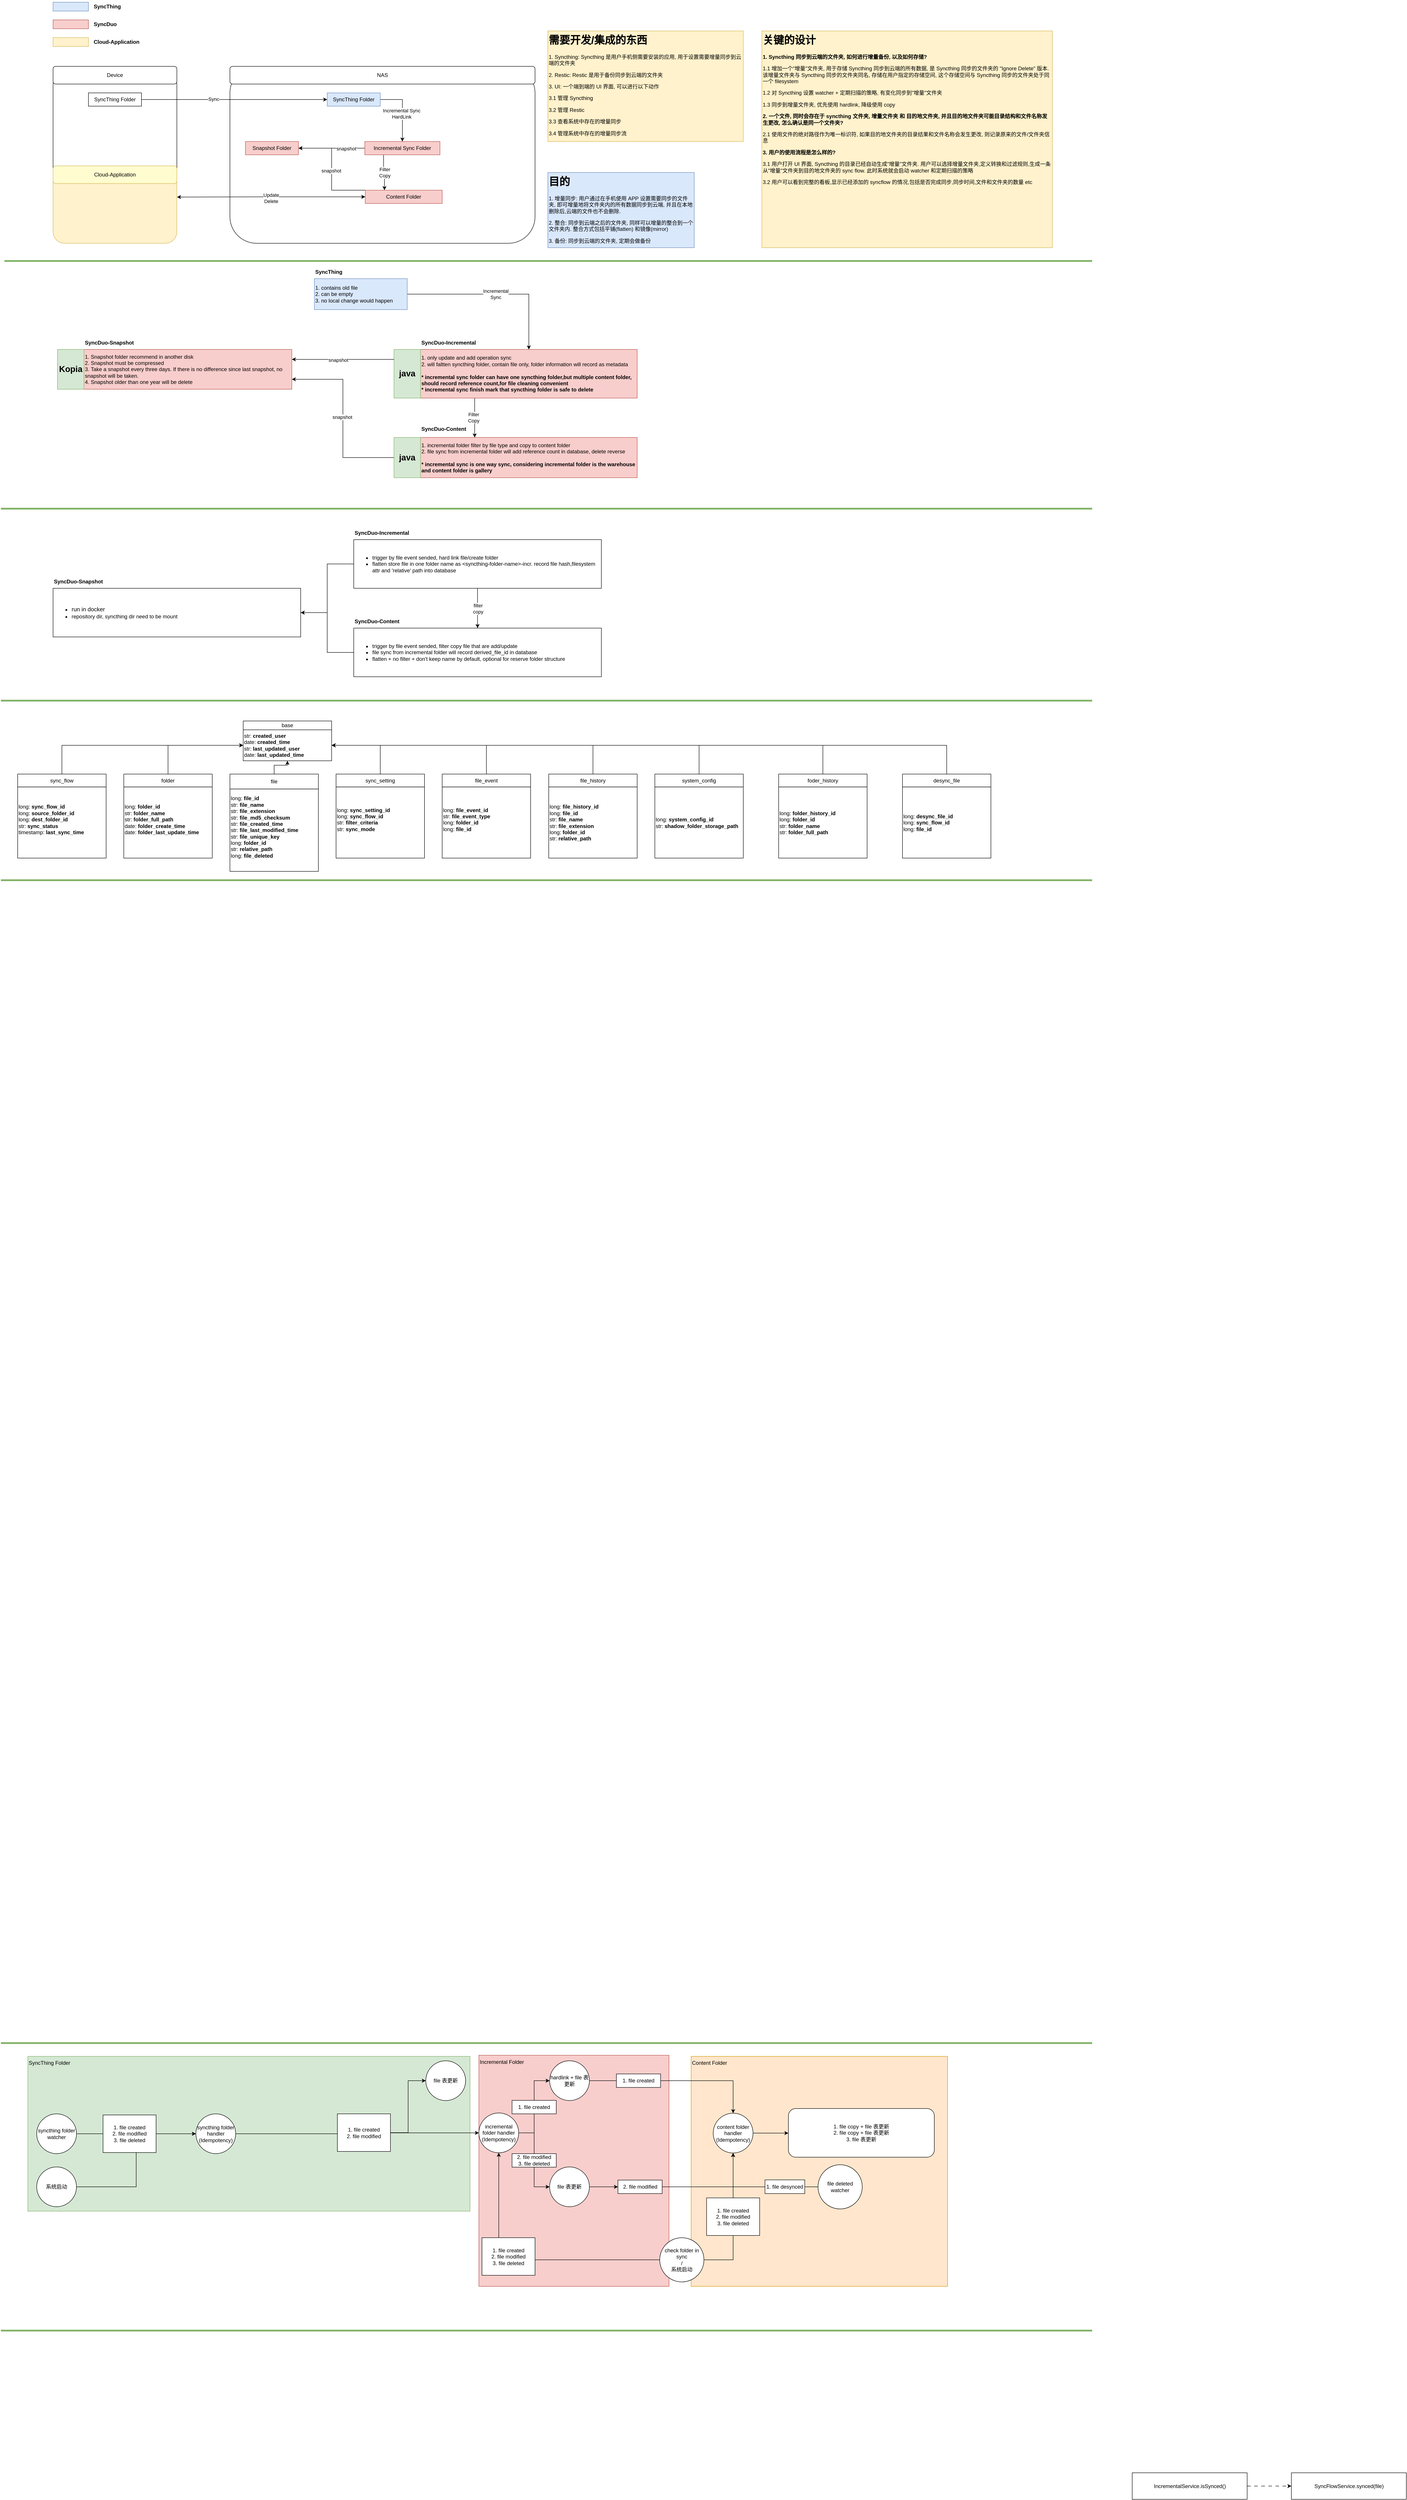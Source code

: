 <mxfile version="26.0.11">
  <diagram name="Page-1" id="c7558073-3199-34d8-9f00-42111426c3f3">
    <mxGraphModel dx="2345" dy="1185" grid="1" gridSize="10" guides="1" tooltips="1" connect="1" arrows="1" fold="1" page="1" pageScale="1" pageWidth="826" pageHeight="1169" background="none" math="0" shadow="0">
      <root>
        <mxCell id="0" />
        <mxCell id="1" parent="0" />
        <mxCell id="N8TZfUtTnZYkTw5RphFN-41" value="" style="rounded=0;whiteSpace=wrap;html=1;fillColor=#ffe6cc;strokeColor=#d79b00;" parent="1" vertex="1">
          <mxGeometry x="1563" y="4819" width="580" height="520" as="geometry" />
        </mxCell>
        <mxCell id="N8TZfUtTnZYkTw5RphFN-40" value="" style="rounded=0;whiteSpace=wrap;html=1;fillColor=#f8cecc;strokeColor=#b85450;" parent="1" vertex="1">
          <mxGeometry x="1083" y="4816.5" width="430" height="522.5" as="geometry" />
        </mxCell>
        <mxCell id="N8TZfUtTnZYkTw5RphFN-39" value="" style="rounded=0;whiteSpace=wrap;html=1;fillColor=#d5e8d4;strokeColor=#82b366;" parent="1" vertex="1">
          <mxGeometry x="63" y="4819" width="1000" height="350" as="geometry" />
        </mxCell>
        <mxCell id="FV4cB3aGJ8yGmwrdIlaF-99" value="" style="rounded=1;whiteSpace=wrap;html=1;" parent="1" vertex="1">
          <mxGeometry x="120" y="320" width="280" height="400" as="geometry" />
        </mxCell>
        <mxCell id="FV4cB3aGJ8yGmwrdIlaF-104" value="" style="rounded=1;whiteSpace=wrap;html=1;" parent="1" vertex="1">
          <mxGeometry x="520" y="320" width="690" height="400" as="geometry" />
        </mxCell>
        <mxCell id="FV4cB3aGJ8yGmwrdIlaF-96" value="Device" style="rounded=1;whiteSpace=wrap;html=1;" parent="1" vertex="1">
          <mxGeometry x="120" y="320" width="280" height="40" as="geometry" />
        </mxCell>
        <mxCell id="FV4cB3aGJ8yGmwrdIlaF-105" value="NAS" style="rounded=1;whiteSpace=wrap;html=1;" parent="1" vertex="1">
          <mxGeometry x="520" y="320" width="690" height="40" as="geometry" />
        </mxCell>
        <mxCell id="FV4cB3aGJ8yGmwrdIlaF-129" style="edgeStyle=orthogonalEdgeStyle;rounded=0;orthogonalLoop=1;jettySize=auto;html=1;exitX=1;exitY=0.5;exitDx=0;exitDy=0;" parent="1" source="p-s9N60HYd-SyPe_iOL1-13" target="FV4cB3aGJ8yGmwrdIlaF-127" edge="1">
          <mxGeometry relative="1" as="geometry">
            <Array as="points">
              <mxPoint x="910" y="395" />
            </Array>
            <mxPoint x="770" y="410" as="sourcePoint" />
          </mxGeometry>
        </mxCell>
        <mxCell id="FV4cB3aGJ8yGmwrdIlaF-133" value="Incremental Sync&lt;div&gt;HardLink&lt;/div&gt;" style="edgeLabel;html=1;align=center;verticalAlign=middle;resizable=0;points=[];" parent="FV4cB3aGJ8yGmwrdIlaF-129" vertex="1" connectable="0">
          <mxGeometry x="0.125" y="-2" relative="1" as="geometry">
            <mxPoint as="offset" />
          </mxGeometry>
        </mxCell>
        <mxCell id="FV4cB3aGJ8yGmwrdIlaF-144" value="" style="rounded=1;whiteSpace=wrap;html=1;fillColor=#fff2cc;strokeColor=#d6b656;" parent="1" vertex="1">
          <mxGeometry x="120" y="545" width="280" height="175" as="geometry" />
        </mxCell>
        <mxCell id="FV4cB3aGJ8yGmwrdIlaF-145" value="Cloud-Application" style="rounded=1;whiteSpace=wrap;html=1;fillColor=#FFFCCF;strokeColor=#d6b656;" parent="1" vertex="1">
          <mxGeometry x="120" y="545" width="280" height="40" as="geometry" />
        </mxCell>
        <mxCell id="FV4cB3aGJ8yGmwrdIlaF-147" style="edgeStyle=orthogonalEdgeStyle;rounded=0;orthogonalLoop=1;jettySize=auto;html=1;entryX=1.001;entryY=0.403;entryDx=0;entryDy=0;entryPerimeter=0;startArrow=classic;startFill=1;" parent="1" source="FV4cB3aGJ8yGmwrdIlaF-130" target="FV4cB3aGJ8yGmwrdIlaF-144" edge="1">
          <mxGeometry relative="1" as="geometry" />
        </mxCell>
        <mxCell id="FV4cB3aGJ8yGmwrdIlaF-152" value="Update&lt;div&gt;Delete&lt;/div&gt;" style="edgeLabel;html=1;align=center;verticalAlign=middle;resizable=0;points=[];" parent="FV4cB3aGJ8yGmwrdIlaF-147" vertex="1" connectable="0">
          <mxGeometry x="0.002" y="2" relative="1" as="geometry">
            <mxPoint as="offset" />
          </mxGeometry>
        </mxCell>
        <mxCell id="FV4cB3aGJ8yGmwrdIlaF-100" value="SyncThing Folder" style="text;html=1;align=center;verticalAlign=middle;whiteSpace=wrap;rounded=0;strokeColor=default;" parent="1" vertex="1">
          <mxGeometry x="200" y="380" width="120" height="30" as="geometry" />
        </mxCell>
        <mxCell id="FV4cB3aGJ8yGmwrdIlaF-108" style="edgeStyle=orthogonalEdgeStyle;rounded=0;orthogonalLoop=1;jettySize=auto;html=1;entryX=0;entryY=0.5;entryDx=0;entryDy=0;" parent="1" source="FV4cB3aGJ8yGmwrdIlaF-100" edge="1">
          <mxGeometry relative="1" as="geometry">
            <mxPoint x="740" y="395" as="targetPoint" />
          </mxGeometry>
        </mxCell>
        <mxCell id="FV4cB3aGJ8yGmwrdIlaF-121" value="Sync" style="edgeLabel;html=1;align=center;verticalAlign=middle;resizable=0;points=[];" parent="FV4cB3aGJ8yGmwrdIlaF-108" vertex="1" connectable="0">
          <mxGeometry x="-0.224" y="1" relative="1" as="geometry">
            <mxPoint as="offset" />
          </mxGeometry>
        </mxCell>
        <mxCell id="FV4cB3aGJ8yGmwrdIlaF-125" value="Snapshot Folder" style="text;html=1;align=center;verticalAlign=middle;whiteSpace=wrap;rounded=0;fillColor=#f8cecc;strokeColor=#b85450;" parent="1" vertex="1">
          <mxGeometry x="555" y="490" width="120" height="30" as="geometry" />
        </mxCell>
        <mxCell id="FV4cB3aGJ8yGmwrdIlaF-131" value="" style="edgeStyle=orthogonalEdgeStyle;rounded=0;orthogonalLoop=1;jettySize=auto;html=1;exitX=0.25;exitY=1;exitDx=0;exitDy=0;entryX=0.25;entryY=0;entryDx=0;entryDy=0;startArrow=none;startFill=0;" parent="1" source="FV4cB3aGJ8yGmwrdIlaF-127" target="FV4cB3aGJ8yGmwrdIlaF-130" edge="1">
          <mxGeometry relative="1" as="geometry">
            <Array as="points">
              <mxPoint x="868" y="560" />
              <mxPoint x="870" y="560" />
            </Array>
          </mxGeometry>
        </mxCell>
        <mxCell id="FV4cB3aGJ8yGmwrdIlaF-134" value="Filter&lt;div&gt;Copy&lt;/div&gt;" style="edgeLabel;html=1;align=center;verticalAlign=middle;resizable=0;points=[];" parent="FV4cB3aGJ8yGmwrdIlaF-131" vertex="1" connectable="0">
          <mxGeometry x="0.03" relative="1" as="geometry">
            <mxPoint as="offset" />
          </mxGeometry>
        </mxCell>
        <mxCell id="HABQAX602SkIrpShChZR-2" style="edgeStyle=orthogonalEdgeStyle;rounded=0;orthogonalLoop=1;jettySize=auto;html=1;entryX=1;entryY=0.5;entryDx=0;entryDy=0;" parent="1" source="FV4cB3aGJ8yGmwrdIlaF-127" target="FV4cB3aGJ8yGmwrdIlaF-125" edge="1">
          <mxGeometry relative="1" as="geometry" />
        </mxCell>
        <mxCell id="HABQAX602SkIrpShChZR-5" value="snapshot" style="edgeLabel;html=1;align=center;verticalAlign=middle;resizable=0;points=[];" parent="HABQAX602SkIrpShChZR-2" vertex="1" connectable="0">
          <mxGeometry x="-0.44" y="1" relative="1" as="geometry">
            <mxPoint as="offset" />
          </mxGeometry>
        </mxCell>
        <mxCell id="FV4cB3aGJ8yGmwrdIlaF-127" value="Incremental Sync Folder" style="text;html=1;align=center;verticalAlign=middle;whiteSpace=wrap;rounded=0;fillColor=#f8cecc;strokeColor=#b85450;" parent="1" vertex="1">
          <mxGeometry x="825" y="490" width="170" height="30" as="geometry" />
        </mxCell>
        <mxCell id="HABQAX602SkIrpShChZR-3" style="edgeStyle=orthogonalEdgeStyle;rounded=0;orthogonalLoop=1;jettySize=auto;html=1;entryX=1;entryY=0.5;entryDx=0;entryDy=0;exitX=0;exitY=0;exitDx=0;exitDy=0;" parent="1" source="FV4cB3aGJ8yGmwrdIlaF-130" target="FV4cB3aGJ8yGmwrdIlaF-125" edge="1">
          <mxGeometry relative="1" as="geometry">
            <Array as="points">
              <mxPoint x="750" y="600" />
              <mxPoint x="750" y="505" />
            </Array>
          </mxGeometry>
        </mxCell>
        <mxCell id="HABQAX602SkIrpShChZR-4" value="snapshot" style="edgeLabel;html=1;align=center;verticalAlign=middle;resizable=0;points=[];" parent="HABQAX602SkIrpShChZR-3" vertex="1" connectable="0">
          <mxGeometry x="-0.019" y="1" relative="1" as="geometry">
            <mxPoint as="offset" />
          </mxGeometry>
        </mxCell>
        <mxCell id="FV4cB3aGJ8yGmwrdIlaF-130" value="Content Folder" style="text;html=1;align=center;verticalAlign=middle;whiteSpace=wrap;rounded=0;fillColor=#f8cecc;strokeColor=#b85450;" parent="1" vertex="1">
          <mxGeometry x="826" y="600" width="174" height="30" as="geometry" />
        </mxCell>
        <mxCell id="p-s9N60HYd-SyPe_iOL1-1" value="" style="rounded=0;whiteSpace=wrap;html=1;fillColor=#dae8fc;strokeColor=#6c8ebf;" parent="1" vertex="1">
          <mxGeometry x="120" y="175" width="80" height="20" as="geometry" />
        </mxCell>
        <mxCell id="p-s9N60HYd-SyPe_iOL1-2" value="SyncThing" style="text;html=1;align=left;verticalAlign=middle;whiteSpace=wrap;rounded=0;fontStyle=1" parent="1" vertex="1">
          <mxGeometry x="210" y="170" width="60" height="30" as="geometry" />
        </mxCell>
        <mxCell id="p-s9N60HYd-SyPe_iOL1-3" value="" style="rounded=0;whiteSpace=wrap;html=1;fillColor=#f8cecc;strokeColor=#b85450;" parent="1" vertex="1">
          <mxGeometry x="120" y="215" width="80" height="20" as="geometry" />
        </mxCell>
        <mxCell id="p-s9N60HYd-SyPe_iOL1-4" value="SyncDuo" style="text;html=1;align=left;verticalAlign=middle;whiteSpace=wrap;rounded=0;fontStyle=1" parent="1" vertex="1">
          <mxGeometry x="210" y="210" width="60" height="30" as="geometry" />
        </mxCell>
        <mxCell id="p-s9N60HYd-SyPe_iOL1-5" value="" style="rounded=0;whiteSpace=wrap;html=1;fillColor=#fff2cc;strokeColor=#d6b656;" parent="1" vertex="1">
          <mxGeometry x="120" y="255" width="80" height="20" as="geometry" />
        </mxCell>
        <mxCell id="p-s9N60HYd-SyPe_iOL1-6" value="Cloud-Application" style="text;html=1;align=left;verticalAlign=middle;whiteSpace=wrap;rounded=0;fontStyle=1" parent="1" vertex="1">
          <mxGeometry x="210" y="250" width="130" height="30" as="geometry" />
        </mxCell>
        <mxCell id="p-s9N60HYd-SyPe_iOL1-13" value="SyncThing Folder" style="text;html=1;align=center;verticalAlign=middle;whiteSpace=wrap;rounded=0;fillColor=#dae8fc;strokeColor=#6c8ebf;" parent="1" vertex="1">
          <mxGeometry x="740" y="380" width="120" height="30" as="geometry" />
        </mxCell>
        <mxCell id="p-s9N60HYd-SyPe_iOL1-9" value="1. Snapshot folder recommend in another disk&lt;div&gt;2. Snapshot must be compressed&lt;/div&gt;&lt;div&gt;3.&amp;nbsp;Take a snapshot every three days. If there is no difference since last snapshot, no snapshot will be taken.&lt;/div&gt;&lt;div&gt;4. Snapshot older than one year will be delete&lt;/div&gt;" style="text;html=1;align=left;verticalAlign=middle;whiteSpace=wrap;rounded=0;fillColor=#f8cecc;strokeColor=#b85450;" parent="1" vertex="1">
          <mxGeometry x="190" y="960" width="470" height="90" as="geometry" />
        </mxCell>
        <mxCell id="p-s9N60HYd-SyPe_iOL1-12" value="SyncDuo-Snapshot" style="text;html=1;align=left;verticalAlign=middle;whiteSpace=wrap;rounded=0;fontStyle=1" parent="1" vertex="1">
          <mxGeometry x="190" y="930" width="165" height="30" as="geometry" />
        </mxCell>
        <mxCell id="oRY6-fE0OnWp-fExXrlh-18" style="edgeStyle=orthogonalEdgeStyle;rounded=0;orthogonalLoop=1;jettySize=auto;html=1;entryX=0.25;entryY=0;entryDx=0;entryDy=0;exitX=0.25;exitY=1;exitDx=0;exitDy=0;" parent="1" source="p-s9N60HYd-SyPe_iOL1-18" target="RCgKCgoef3klD9U7Rnbw-1" edge="1">
          <mxGeometry relative="1" as="geometry">
            <Array as="points">
              <mxPoint x="1074" y="1100" />
              <mxPoint x="1074" y="1100" />
            </Array>
          </mxGeometry>
        </mxCell>
        <mxCell id="oRY6-fE0OnWp-fExXrlh-23" value="Filter&lt;div&gt;Copy&lt;/div&gt;" style="edgeLabel;html=1;align=center;verticalAlign=middle;resizable=0;points=[];" parent="oRY6-fE0OnWp-fExXrlh-18" vertex="1" connectable="0">
          <mxGeometry x="-0.013" y="-3" relative="1" as="geometry">
            <mxPoint as="offset" />
          </mxGeometry>
        </mxCell>
        <mxCell id="p-s9N60HYd-SyPe_iOL1-18" value="1. only update and add operation sync&lt;div&gt;2. will faltten syncthing folder, contain file only, folder information will record as metadata&lt;/div&gt;&lt;div&gt;&lt;div&gt;&lt;br&gt;&lt;div&gt;&lt;b&gt;* incremental sync folder can have one syncthing folder,but multiple content folder, should record&amp;nbsp;reference count,for file cleaning convenient&lt;/b&gt;&lt;/div&gt;&lt;div&gt;&lt;b&gt;*&amp;nbsp;&lt;span style=&quot;background-color: initial;&quot;&gt;incremental sync finish mark that syncthing folder is safe to delete&lt;/span&gt;&lt;/b&gt;&lt;/div&gt;&lt;/div&gt;&lt;/div&gt;" style="text;html=1;align=left;verticalAlign=middle;whiteSpace=wrap;rounded=0;fillColor=#f8cecc;strokeColor=#b85450;" parent="1" vertex="1">
          <mxGeometry x="951" y="960" width="490" height="110" as="geometry" />
        </mxCell>
        <mxCell id="p-s9N60HYd-SyPe_iOL1-19" value="SyncDuo-Incremental" style="text;html=1;align=left;verticalAlign=middle;whiteSpace=wrap;rounded=0;fontStyle=1" parent="1" vertex="1">
          <mxGeometry x="951" y="930" width="165" height="30" as="geometry" />
        </mxCell>
        <mxCell id="oRY6-fE0OnWp-fExXrlh-17" value="Incremental&lt;div&gt;Sync&lt;/div&gt;" style="edgeStyle=orthogonalEdgeStyle;rounded=0;orthogonalLoop=1;jettySize=auto;html=1;" parent="1" source="p-s9N60HYd-SyPe_iOL1-8" target="p-s9N60HYd-SyPe_iOL1-18" edge="1">
          <mxGeometry relative="1" as="geometry">
            <mxPoint as="offset" />
          </mxGeometry>
        </mxCell>
        <mxCell id="RCgKCgoef3klD9U7Rnbw-1" value="1. incremental folder filter by file type and copy to content folder&lt;div&gt;2. file sync from incremental folder will add reference count in database, delete reverse&lt;br&gt;&lt;div&gt;&lt;br&gt;&lt;/div&gt;&lt;div&gt;&lt;b&gt;* incremental sync is one way sync, considering incremental folder is the warehouse and content folder is gallery&lt;/b&gt;&lt;/div&gt;&lt;/div&gt;" style="text;html=1;align=left;verticalAlign=middle;whiteSpace=wrap;rounded=0;fillColor=#f8cecc;strokeColor=#b85450;" parent="1" vertex="1">
          <mxGeometry x="951" y="1159" width="490" height="91" as="geometry" />
        </mxCell>
        <mxCell id="RCgKCgoef3klD9U7Rnbw-2" value="SyncDuo-Content" style="text;html=1;align=left;verticalAlign=middle;whiteSpace=wrap;rounded=0;fontStyle=1" parent="1" vertex="1">
          <mxGeometry x="950.999" y="1120" width="172.021" height="39" as="geometry" />
        </mxCell>
        <mxCell id="p-s9N60HYd-SyPe_iOL1-8" value="1. contains old file&lt;div&gt;2. can be empty&lt;/div&gt;&lt;div&gt;3. no local change would happen&lt;/div&gt;" style="text;html=1;align=left;verticalAlign=middle;whiteSpace=wrap;rounded=0;fillColor=#dae8fc;strokeColor=#6c8ebf;" parent="1" vertex="1">
          <mxGeometry x="711" y="800" width="210" height="70" as="geometry" />
        </mxCell>
        <mxCell id="p-s9N60HYd-SyPe_iOL1-11" value="SyncThing" style="text;html=1;align=left;verticalAlign=middle;whiteSpace=wrap;rounded=0;fontStyle=1" parent="1" vertex="1">
          <mxGeometry x="711" y="770" width="60" height="30" as="geometry" />
        </mxCell>
        <mxCell id="oRY6-fE0OnWp-fExXrlh-24" value="Kopia" style="text;html=1;align=center;verticalAlign=middle;whiteSpace=wrap;rounded=0;fillColor=#d5e8d4;strokeColor=#82b366;fontStyle=1;fontSize=19;" parent="1" vertex="1">
          <mxGeometry x="130" y="960" width="60" height="90" as="geometry" />
        </mxCell>
        <mxCell id="oRY6-fE0OnWp-fExXrlh-25" value="java" style="text;html=1;align=center;verticalAlign=middle;whiteSpace=wrap;rounded=0;fillColor=#d5e8d4;strokeColor=#82b366;fontStyle=1;fontSize=19;" parent="1" vertex="1">
          <mxGeometry x="891" y="960" width="60" height="110" as="geometry" />
        </mxCell>
        <mxCell id="HABQAX602SkIrpShChZR-8" style="edgeStyle=orthogonalEdgeStyle;rounded=0;orthogonalLoop=1;jettySize=auto;html=1;entryX=1;entryY=0.75;entryDx=0;entryDy=0;" parent="1" source="oRY6-fE0OnWp-fExXrlh-26" target="p-s9N60HYd-SyPe_iOL1-9" edge="1">
          <mxGeometry relative="1" as="geometry" />
        </mxCell>
        <mxCell id="HABQAX602SkIrpShChZR-10" value="snapshot" style="edgeLabel;html=1;align=center;verticalAlign=middle;resizable=0;points=[];" parent="HABQAX602SkIrpShChZR-8" vertex="1" connectable="0">
          <mxGeometry x="0.014" y="2" relative="1" as="geometry">
            <mxPoint as="offset" />
          </mxGeometry>
        </mxCell>
        <mxCell id="oRY6-fE0OnWp-fExXrlh-26" value="java" style="text;html=1;align=center;verticalAlign=middle;whiteSpace=wrap;rounded=0;fillColor=#d5e8d4;strokeColor=#82b366;fontStyle=1;fontSize=19;" parent="1" vertex="1">
          <mxGeometry x="891" y="1159" width="60" height="91" as="geometry" />
        </mxCell>
        <mxCell id="_8dwR4073q-e48-UyYh1-1" value="&lt;ul&gt;&lt;li&gt;&lt;span style=&quot;font-size: 13px;&quot;&gt;run in docker&lt;/span&gt;&lt;/li&gt;&lt;li&gt;&lt;span style=&quot;font-size: 13px;&quot;&gt;&lt;span style=&quot;font-size: 12px;&quot;&gt;repository dir, syncthing dir need to be mount&lt;/span&gt;&lt;/span&gt;&lt;/li&gt;&lt;/ul&gt;" style="rounded=0;whiteSpace=wrap;html=1;align=left;" parent="1" vertex="1">
          <mxGeometry x="120" y="1500" width="560" height="110" as="geometry" />
        </mxCell>
        <mxCell id="ec7xJqQuYl15cwVy1hZ_-2" value="" style="endArrow=none;html=1;rounded=0;fontStyle=0;strokeWidth=4;fillColor=#d5e8d4;strokeColor=#82b366;" parent="1" edge="1">
          <mxGeometry width="50" height="50" relative="1" as="geometry">
            <mxPoint x="10" y="760" as="sourcePoint" />
            <mxPoint x="2470" y="760" as="targetPoint" />
          </mxGeometry>
        </mxCell>
        <mxCell id="ec7xJqQuYl15cwVy1hZ_-3" value="" style="endArrow=none;html=1;rounded=0;fontStyle=0;strokeWidth=4;fillColor=#d5e8d4;strokeColor=#82b366;" parent="1" edge="1">
          <mxGeometry width="50" height="50" relative="1" as="geometry">
            <mxPoint x="2" y="1320" as="sourcePoint" />
            <mxPoint x="2470" y="1320" as="targetPoint" />
          </mxGeometry>
        </mxCell>
        <mxCell id="ec7xJqQuYl15cwVy1hZ_-4" value="SyncDuo-Snapshot" style="text;html=1;align=left;verticalAlign=middle;whiteSpace=wrap;rounded=0;fontStyle=1" parent="1" vertex="1">
          <mxGeometry x="120" y="1470" width="165" height="30" as="geometry" />
        </mxCell>
        <mxCell id="ECWo1m8Fi9RXr4LYJiaZ-4" style="edgeStyle=orthogonalEdgeStyle;rounded=0;orthogonalLoop=1;jettySize=auto;html=1;entryX=1;entryY=0.5;entryDx=0;entryDy=0;" parent="1" source="ec7xJqQuYl15cwVy1hZ_-6" target="_8dwR4073q-e48-UyYh1-1" edge="1">
          <mxGeometry relative="1" as="geometry" />
        </mxCell>
        <mxCell id="wrEZppvQPQj9igWy5DTG-1" style="edgeStyle=orthogonalEdgeStyle;rounded=0;orthogonalLoop=1;jettySize=auto;html=1;exitX=0.5;exitY=1;exitDx=0;exitDy=0;entryX=0.5;entryY=0;entryDx=0;entryDy=0;" parent="1" source="ec7xJqQuYl15cwVy1hZ_-6" target="ec7xJqQuYl15cwVy1hZ_-8" edge="1">
          <mxGeometry relative="1" as="geometry" />
        </mxCell>
        <mxCell id="wrEZppvQPQj9igWy5DTG-2" value="filter&lt;div&gt;copy&lt;/div&gt;" style="edgeLabel;html=1;align=center;verticalAlign=middle;resizable=0;points=[];" parent="wrEZppvQPQj9igWy5DTG-1" vertex="1" connectable="0">
          <mxGeometry x="0.013" y="1" relative="1" as="geometry">
            <mxPoint as="offset" />
          </mxGeometry>
        </mxCell>
        <mxCell id="ec7xJqQuYl15cwVy1hZ_-6" value="&lt;ul&gt;&lt;li&gt;trigger by file event sended, hard link file/create folder&lt;/li&gt;&lt;li&gt;flatten store file in one folder name as &amp;lt;syncthing-folder-name&amp;gt;-incr. record file hash,filesystem attr and &#39;relative&#39; path into database&lt;/li&gt;&lt;/ul&gt;" style="rounded=0;whiteSpace=wrap;html=1;align=left;" parent="1" vertex="1">
          <mxGeometry x="800" y="1390" width="560" height="110" as="geometry" />
        </mxCell>
        <mxCell id="ec7xJqQuYl15cwVy1hZ_-7" value="SyncDuo-Incremental" style="text;html=1;align=left;verticalAlign=middle;whiteSpace=wrap;rounded=0;fontStyle=1" parent="1" vertex="1">
          <mxGeometry x="800" y="1360" width="165" height="30" as="geometry" />
        </mxCell>
        <mxCell id="ECWo1m8Fi9RXr4LYJiaZ-5" style="edgeStyle=orthogonalEdgeStyle;rounded=0;orthogonalLoop=1;jettySize=auto;html=1;entryX=1;entryY=0.5;entryDx=0;entryDy=0;" parent="1" source="ec7xJqQuYl15cwVy1hZ_-8" target="_8dwR4073q-e48-UyYh1-1" edge="1">
          <mxGeometry relative="1" as="geometry" />
        </mxCell>
        <mxCell id="ec7xJqQuYl15cwVy1hZ_-8" value="&lt;ul&gt;&lt;li&gt;trigger by file event sended, filter copy file that are add/update&lt;/li&gt;&lt;li&gt;file sync from incremental folder will record derived_file_id in database&lt;br&gt;&lt;/li&gt;&lt;li&gt;flatten + no filter + don&#39;t keep name by default, optional for reserve folder structure&lt;/li&gt;&lt;/ul&gt;" style="rounded=0;whiteSpace=wrap;html=1;align=left;" parent="1" vertex="1">
          <mxGeometry x="800" y="1590" width="560" height="110" as="geometry" />
        </mxCell>
        <mxCell id="ec7xJqQuYl15cwVy1hZ_-9" value="SyncDuo-Content" style="text;html=1;align=left;verticalAlign=middle;whiteSpace=wrap;rounded=0;fontStyle=1" parent="1" vertex="1">
          <mxGeometry x="800" y="1560" width="165" height="30" as="geometry" />
        </mxCell>
        <mxCell id="HABQAX602SkIrpShChZR-12" style="edgeStyle=orthogonalEdgeStyle;rounded=0;orthogonalLoop=1;jettySize=auto;html=1;entryX=1;entryY=0.25;entryDx=0;entryDy=0;" parent="1" source="oRY6-fE0OnWp-fExXrlh-25" target="p-s9N60HYd-SyPe_iOL1-9" edge="1">
          <mxGeometry relative="1" as="geometry">
            <Array as="points">
              <mxPoint x="776" y="983" />
            </Array>
          </mxGeometry>
        </mxCell>
        <mxCell id="HABQAX602SkIrpShChZR-13" value="snapshot" style="edgeLabel;html=1;align=center;verticalAlign=middle;resizable=0;points=[];" parent="HABQAX602SkIrpShChZR-12" vertex="1" connectable="0">
          <mxGeometry x="0.089" y="1" relative="1" as="geometry">
            <mxPoint as="offset" />
          </mxGeometry>
        </mxCell>
        <mxCell id="Pt8NlPGo18cKOHMlV979-3" value="" style="endArrow=none;html=1;rounded=0;fontStyle=0;strokeWidth=4;fillColor=#d5e8d4;strokeColor=#82b366;" parent="1" edge="1">
          <mxGeometry width="50" height="50" relative="1" as="geometry">
            <mxPoint x="2" y="1754" as="sourcePoint" />
            <mxPoint x="2470" y="1754" as="targetPoint" />
          </mxGeometry>
        </mxCell>
        <mxCell id="IIC6WvYA1fez5i_vmn7t-14" value="" style="group" parent="1" vertex="1" connectable="0">
          <mxGeometry x="550" y="1800" width="200" height="90" as="geometry" />
        </mxCell>
        <mxCell id="IIC6WvYA1fez5i_vmn7t-12" value="base" style="rounded=0;whiteSpace=wrap;html=1;" parent="IIC6WvYA1fez5i_vmn7t-14" vertex="1">
          <mxGeometry width="200" height="20" as="geometry" />
        </mxCell>
        <mxCell id="IIC6WvYA1fez5i_vmn7t-13" value="str: &lt;b&gt;created_user&lt;/b&gt;&lt;div&gt;date: &lt;b&gt;created_time&lt;/b&gt;&lt;/div&gt;&lt;div&gt;str: &lt;b&gt;last_updated_user&lt;/b&gt;&lt;/div&gt;&lt;div&gt;date: &lt;b&gt;last_updated_time&lt;/b&gt;&lt;/div&gt;" style="rounded=0;whiteSpace=wrap;html=1;align=left;" parent="IIC6WvYA1fez5i_vmn7t-14" vertex="1">
          <mxGeometry y="20" width="200" height="70" as="geometry" />
        </mxCell>
        <mxCell id="IIC6WvYA1fez5i_vmn7t-15" value="" style="group" parent="1" vertex="1" connectable="0">
          <mxGeometry x="280" y="1920" width="200" height="190" as="geometry" />
        </mxCell>
        <mxCell id="IIC6WvYA1fez5i_vmn7t-16" value="folder" style="rounded=0;whiteSpace=wrap;html=1;" parent="IIC6WvYA1fez5i_vmn7t-15" vertex="1">
          <mxGeometry width="200" height="29.231" as="geometry" />
        </mxCell>
        <mxCell id="IIC6WvYA1fez5i_vmn7t-17" value="&lt;div&gt;long: &lt;b&gt;folder_id&lt;/b&gt;&lt;/div&gt;&lt;div&gt;str: &lt;b&gt;folder_name&lt;/b&gt;&lt;/div&gt;&lt;div&gt;str: &lt;b&gt;folder_full_path&lt;/b&gt;&lt;/div&gt;&lt;div&gt;date: &lt;b&gt;folder_create_time&lt;/b&gt;&lt;/div&gt;&lt;div&gt;date: &lt;b&gt;folder_last_update_time&lt;/b&gt;&lt;/div&gt;&lt;div&gt;&lt;b&gt;&lt;br&gt;&lt;/b&gt;&lt;/div&gt;" style="rounded=0;whiteSpace=wrap;html=1;align=left;" parent="IIC6WvYA1fez5i_vmn7t-15" vertex="1">
          <mxGeometry y="29.231" width="200" height="160.769" as="geometry" />
        </mxCell>
        <mxCell id="IIC6WvYA1fez5i_vmn7t-18" style="edgeStyle=orthogonalEdgeStyle;rounded=0;orthogonalLoop=1;jettySize=auto;html=1;entryX=0;entryY=0.5;entryDx=0;entryDy=0;" parent="1" source="IIC6WvYA1fez5i_vmn7t-16" target="IIC6WvYA1fez5i_vmn7t-13" edge="1">
          <mxGeometry relative="1" as="geometry">
            <Array as="points">
              <mxPoint x="380" y="1855" />
            </Array>
          </mxGeometry>
        </mxCell>
        <mxCell id="IIC6WvYA1fez5i_vmn7t-51" value="" style="endArrow=none;html=1;rounded=0;fontStyle=0;strokeWidth=4;fillColor=#d5e8d4;strokeColor=#82b366;" parent="1" edge="1">
          <mxGeometry width="50" height="50" relative="1" as="geometry">
            <mxPoint x="2" y="2160" as="sourcePoint" />
            <mxPoint x="2470" y="2160" as="targetPoint" />
          </mxGeometry>
        </mxCell>
        <mxCell id="IcKSqmq6yABAYZnoPidn-6" value="" style="group" parent="1" vertex="1" connectable="0">
          <mxGeometry x="40" y="1920" width="200" height="190" as="geometry" />
        </mxCell>
        <mxCell id="IcKSqmq6yABAYZnoPidn-7" value="sync_flow" style="rounded=0;whiteSpace=wrap;html=1;" parent="IcKSqmq6yABAYZnoPidn-6" vertex="1">
          <mxGeometry width="200" height="29.231" as="geometry" />
        </mxCell>
        <mxCell id="IcKSqmq6yABAYZnoPidn-8" value="&lt;div&gt;long: &lt;b&gt;sync_flow_id&lt;/b&gt;&lt;/div&gt;&lt;div&gt;long: &lt;b&gt;source_folder_id&lt;/b&gt;&lt;/div&gt;&lt;div&gt;long: &lt;b&gt;dest_folder_id&lt;/b&gt;&lt;/div&gt;&lt;div&gt;str:&lt;b&gt; sync_status&lt;/b&gt;&lt;/div&gt;&lt;div&gt;&lt;div&gt;timestamp:&lt;b&gt;&amp;nbsp;last_sync_time&lt;/b&gt;&lt;/div&gt;&lt;/div&gt;&lt;div&gt;&lt;b&gt;&lt;br&gt;&lt;/b&gt;&lt;/div&gt;" style="rounded=0;whiteSpace=wrap;html=1;align=left;" parent="IcKSqmq6yABAYZnoPidn-6" vertex="1">
          <mxGeometry y="29.231" width="200" height="160.769" as="geometry" />
        </mxCell>
        <mxCell id="IcKSqmq6yABAYZnoPidn-9" style="edgeStyle=orthogonalEdgeStyle;rounded=0;orthogonalLoop=1;jettySize=auto;html=1;entryX=0;entryY=0.5;entryDx=0;entryDy=0;" parent="1" source="IcKSqmq6yABAYZnoPidn-7" target="IIC6WvYA1fez5i_vmn7t-13" edge="1">
          <mxGeometry relative="1" as="geometry">
            <Array as="points">
              <mxPoint x="140" y="1855" />
            </Array>
          </mxGeometry>
        </mxCell>
        <mxCell id="2OahrU1iOWOdpbc31MzJ-1" style="edgeStyle=orthogonalEdgeStyle;rounded=0;orthogonalLoop=1;jettySize=auto;html=1;exitX=0.5;exitY=0;exitDx=0;exitDy=0;entryX=1;entryY=0.5;entryDx=0;entryDy=0;" parent="1" source="IIC6WvYA1fez5i_vmn7t-27" target="IIC6WvYA1fez5i_vmn7t-13" edge="1">
          <mxGeometry relative="1" as="geometry" />
        </mxCell>
        <mxCell id="IIC6WvYA1fez5i_vmn7t-26" value="" style="group;strokeColor=default;" parent="1" vertex="1" connectable="0">
          <mxGeometry x="760" y="1920" width="200" height="190" as="geometry" />
        </mxCell>
        <mxCell id="IIC6WvYA1fez5i_vmn7t-27" value="sync_setting" style="rounded=0;whiteSpace=wrap;html=1;" parent="IIC6WvYA1fez5i_vmn7t-26" vertex="1">
          <mxGeometry width="200" height="29.231" as="geometry" />
        </mxCell>
        <mxCell id="IIC6WvYA1fez5i_vmn7t-28" value="&lt;div&gt;long: &lt;b&gt;sync_setting_id&lt;/b&gt;&lt;/div&gt;&lt;div&gt;long: &lt;b&gt;sync_flow_id&lt;/b&gt;&lt;/div&gt;&lt;div&gt;str:&lt;b&gt;&amp;nbsp;filter_&lt;/b&gt;&lt;span style=&quot;background-color: initial;&quot;&gt;&lt;b&gt;criteria&lt;/b&gt;&lt;/span&gt;&lt;/div&gt;&lt;div&gt;str: &lt;b&gt;sync_mode&lt;/b&gt;&lt;/div&gt;&lt;div&gt;&lt;b&gt;&lt;br&gt;&lt;/b&gt;&lt;/div&gt;" style="rounded=0;whiteSpace=wrap;html=1;align=left;" parent="IIC6WvYA1fez5i_vmn7t-26" vertex="1">
          <mxGeometry y="29.231" width="200" height="160.769" as="geometry" />
        </mxCell>
        <mxCell id="2OahrU1iOWOdpbc31MzJ-9" value="" style="group" parent="1" vertex="1" connectable="0">
          <mxGeometry x="520" y="1920" width="200" height="220" as="geometry" />
        </mxCell>
        <mxCell id="2OahrU1iOWOdpbc31MzJ-10" value="file" style="rounded=0;whiteSpace=wrap;html=1;" parent="2OahrU1iOWOdpbc31MzJ-9" vertex="1">
          <mxGeometry width="200" height="33.846" as="geometry" />
        </mxCell>
        <mxCell id="2OahrU1iOWOdpbc31MzJ-11" value="&lt;div&gt;long: &lt;b&gt;file_id&lt;/b&gt;&lt;/div&gt;&lt;div&gt;str: &lt;b&gt;file_name&lt;/b&gt;&lt;/div&gt;&lt;div&gt;str:&lt;b&gt; file_extension&lt;/b&gt;&lt;/div&gt;&lt;div&gt;str: &lt;b&gt;file_md5_checksum&lt;/b&gt;&lt;/div&gt;&lt;div&gt;str:&lt;b&gt; file_created_time&lt;/b&gt;&lt;/div&gt;&lt;div&gt;str: &lt;b&gt;file_last_modified_time&lt;/b&gt;&lt;/div&gt;&lt;div&gt;str:&amp;nbsp;&lt;b&gt;file_unique_key&lt;/b&gt;&lt;/div&gt;&lt;div&gt;long:&amp;nbsp;&lt;b&gt;folder_id&lt;/b&gt;&lt;/div&gt;&lt;div&gt;str: &lt;b&gt;relative_path&lt;/b&gt;&lt;/div&gt;&lt;div&gt;long:&lt;b&gt; file_deleted&lt;/b&gt;&lt;/div&gt;&lt;div&gt;&lt;b&gt;&lt;br&gt;&lt;/b&gt;&lt;/div&gt;" style="rounded=0;whiteSpace=wrap;html=1;align=left;" parent="2OahrU1iOWOdpbc31MzJ-9" vertex="1">
          <mxGeometry y="33.846" width="200" height="186.154" as="geometry" />
        </mxCell>
        <mxCell id="2OahrU1iOWOdpbc31MzJ-12" style="edgeStyle=orthogonalEdgeStyle;rounded=0;orthogonalLoop=1;jettySize=auto;html=1;exitX=0.5;exitY=0;exitDx=0;exitDy=0;entryX=0.5;entryY=1;entryDx=0;entryDy=0;" parent="1" source="2OahrU1iOWOdpbc31MzJ-10" target="IIC6WvYA1fez5i_vmn7t-13" edge="1">
          <mxGeometry relative="1" as="geometry" />
        </mxCell>
        <mxCell id="sbHoZh1LaJMdw1J6sQwc-12" value="" style="edgeStyle=orthogonalEdgeStyle;rounded=0;orthogonalLoop=1;jettySize=auto;html=1;" parent="1" edge="1">
          <mxGeometry relative="1" as="geometry">
            <mxPoint x="160" y="2990" as="sourcePoint" />
          </mxGeometry>
        </mxCell>
        <mxCell id="sbHoZh1LaJMdw1J6sQwc-14" value="" style="edgeStyle=orthogonalEdgeStyle;rounded=0;orthogonalLoop=1;jettySize=auto;html=1;" parent="1" edge="1">
          <mxGeometry relative="1" as="geometry">
            <mxPoint x="440" y="2990" as="sourcePoint" />
          </mxGeometry>
        </mxCell>
        <mxCell id="sbHoZh1LaJMdw1J6sQwc-18" value="" style="edgeStyle=orthogonalEdgeStyle;rounded=0;orthogonalLoop=1;jettySize=auto;html=1;" parent="1" edge="1">
          <mxGeometry relative="1" as="geometry">
            <mxPoint x="1000" y="2990" as="sourcePoint" />
          </mxGeometry>
        </mxCell>
        <mxCell id="cf86srCdNygjhOp1ZflU-1" value="" style="endArrow=none;html=1;rounded=0;fontStyle=0;strokeWidth=4;fillColor=#d5e8d4;strokeColor=#82b366;" parent="1" edge="1">
          <mxGeometry width="50" height="50" relative="1" as="geometry">
            <mxPoint x="2" y="4789" as="sourcePoint" />
            <mxPoint x="2470" y="4789" as="targetPoint" />
          </mxGeometry>
        </mxCell>
        <mxCell id="KA9MhgIcNHi_ZDQb_dAg-24" style="edgeStyle=orthogonalEdgeStyle;rounded=0;orthogonalLoop=1;jettySize=auto;html=1;entryX=0;entryY=0.5;entryDx=0;entryDy=0;" parent="1" source="cf86srCdNygjhOp1ZflU-2" target="N8TZfUtTnZYkTw5RphFN-18" edge="1">
          <mxGeometry relative="1" as="geometry" />
        </mxCell>
        <mxCell id="cf86srCdNygjhOp1ZflU-2" value="syncthing folder watcher" style="ellipse;whiteSpace=wrap;html=1;aspect=fixed;" parent="1" vertex="1">
          <mxGeometry x="83" y="4949" width="90" height="90" as="geometry" />
        </mxCell>
        <mxCell id="N8TZfUtTnZYkTw5RphFN-11" style="edgeStyle=orthogonalEdgeStyle;rounded=0;orthogonalLoop=1;jettySize=auto;html=1;entryX=0;entryY=0.5;entryDx=0;entryDy=0;" parent="1" source="cf86srCdNygjhOp1ZflU-27" target="N8TZfUtTnZYkTw5RphFN-10" edge="1">
          <mxGeometry relative="1" as="geometry" />
        </mxCell>
        <mxCell id="N8TZfUtTnZYkTw5RphFN-10" value="file 表更新" style="ellipse;whiteSpace=wrap;html=1;aspect=fixed;" parent="1" vertex="1">
          <mxGeometry x="963" y="4829" width="90" height="90" as="geometry" />
        </mxCell>
        <mxCell id="a6IGXpcCbCOWXj8QhYQD-51" style="edgeStyle=orthogonalEdgeStyle;rounded=0;orthogonalLoop=1;jettySize=auto;html=1;" parent="1" source="N8TZfUtTnZYkTw5RphFN-18" target="N8TZfUtTnZYkTw5RphFN-20" edge="1">
          <mxGeometry relative="1" as="geometry" />
        </mxCell>
        <mxCell id="N8TZfUtTnZYkTw5RphFN-18" value="syncthing folder handler&lt;div&gt;(Idempotency)&lt;/div&gt;" style="ellipse;whiteSpace=wrap;html=1;aspect=fixed;" parent="1" vertex="1">
          <mxGeometry x="443" y="4949" width="90" height="90" as="geometry" />
        </mxCell>
        <mxCell id="cf86srCdNygjhOp1ZflU-27" value="1. file created&lt;div&gt;2. file modified&lt;/div&gt;" style="rounded=0;whiteSpace=wrap;html=1;" parent="1" vertex="1">
          <mxGeometry x="763" y="4949" width="120" height="85" as="geometry" />
        </mxCell>
        <mxCell id="N8TZfUtTnZYkTw5RphFN-24" value="" style="edgeStyle=orthogonalEdgeStyle;rounded=0;orthogonalLoop=1;jettySize=auto;html=1;entryX=0;entryY=0.5;entryDx=0;entryDy=0;" parent="1" source="N8TZfUtTnZYkTw5RphFN-20" target="N8TZfUtTnZYkTw5RphFN-28" edge="1">
          <mxGeometry relative="1" as="geometry">
            <mxPoint x="1393" y="4991.5" as="targetPoint" />
          </mxGeometry>
        </mxCell>
        <mxCell id="KUoYnuUyg10wTdyV9XSM-6" style="edgeStyle=orthogonalEdgeStyle;rounded=0;orthogonalLoop=1;jettySize=auto;html=1;entryX=0;entryY=0.5;entryDx=0;entryDy=0;" parent="1" source="N8TZfUtTnZYkTw5RphFN-20" target="N8TZfUtTnZYkTw5RphFN-29" edge="1">
          <mxGeometry relative="1" as="geometry" />
        </mxCell>
        <mxCell id="N8TZfUtTnZYkTw5RphFN-20" value="incremental folder handler&lt;div&gt;(Idempotency)&lt;/div&gt;" style="ellipse;whiteSpace=wrap;html=1;aspect=fixed;" parent="1" vertex="1">
          <mxGeometry x="1083" y="4947" width="90" height="90" as="geometry" />
        </mxCell>
        <mxCell id="N8TZfUtTnZYkTw5RphFN-25" value="1. file created" style="rounded=0;whiteSpace=wrap;html=1;" parent="1" vertex="1">
          <mxGeometry x="1158" y="4918.5" width="100" height="30.5" as="geometry" />
        </mxCell>
        <mxCell id="N8TZfUtTnZYkTw5RphFN-34" style="edgeStyle=orthogonalEdgeStyle;rounded=0;orthogonalLoop=1;jettySize=auto;html=1;" parent="1" source="N8TZfUtTnZYkTw5RphFN-28" target="N8TZfUtTnZYkTw5RphFN-33" edge="1">
          <mxGeometry relative="1" as="geometry" />
        </mxCell>
        <mxCell id="N8TZfUtTnZYkTw5RphFN-28" value="hardlink + file 表更新" style="ellipse;whiteSpace=wrap;html=1;aspect=fixed;" parent="1" vertex="1">
          <mxGeometry x="1243" y="4829" width="90" height="90" as="geometry" />
        </mxCell>
        <mxCell id="v4gMrZOpVzTQrCrVvwzV-6" style="edgeStyle=orthogonalEdgeStyle;rounded=0;orthogonalLoop=1;jettySize=auto;html=1;" parent="1" source="KUoYnuUyg10wTdyV9XSM-4" target="N8TZfUtTnZYkTw5RphFN-33" edge="1">
          <mxGeometry relative="1" as="geometry" />
        </mxCell>
        <mxCell id="N8TZfUtTnZYkTw5RphFN-29" value="file 表更新" style="ellipse;whiteSpace=wrap;html=1;aspect=fixed;" parent="1" vertex="1">
          <mxGeometry x="1243" y="5069" width="90" height="90" as="geometry" />
        </mxCell>
        <mxCell id="N8TZfUtTnZYkTw5RphFN-37" value="" style="edgeStyle=orthogonalEdgeStyle;rounded=0;orthogonalLoop=1;jettySize=auto;html=1;" parent="1" source="N8TZfUtTnZYkTw5RphFN-33" edge="1">
          <mxGeometry relative="1" as="geometry">
            <mxPoint x="1783" y="4992.5" as="targetPoint" />
          </mxGeometry>
        </mxCell>
        <mxCell id="N8TZfUtTnZYkTw5RphFN-33" value="content folder handler&lt;div&gt;(Idempotency)&lt;/div&gt;" style="ellipse;whiteSpace=wrap;html=1;aspect=fixed;" parent="1" vertex="1">
          <mxGeometry x="1613" y="4947.5" width="90" height="90" as="geometry" />
        </mxCell>
        <mxCell id="N8TZfUtTnZYkTw5RphFN-38" value="1. file copy + file 表更新&lt;div&gt;2. file copy + file 表更新&lt;br&gt;&lt;/div&gt;&lt;div&gt;3. file 表更新&lt;/div&gt;" style="rounded=1;whiteSpace=wrap;html=1;" parent="1" vertex="1">
          <mxGeometry x="1783" y="4937" width="330" height="110" as="geometry" />
        </mxCell>
        <mxCell id="t_K3pcmBi-geYfmrzG9U-1" value="" style="group" parent="1" vertex="1" connectable="0">
          <mxGeometry x="1000" y="1920" width="200" height="190" as="geometry" />
        </mxCell>
        <mxCell id="t_K3pcmBi-geYfmrzG9U-2" value="file_event" style="rounded=0;whiteSpace=wrap;html=1;" parent="t_K3pcmBi-geYfmrzG9U-1" vertex="1">
          <mxGeometry width="200" height="29.231" as="geometry" />
        </mxCell>
        <mxCell id="t_K3pcmBi-geYfmrzG9U-3" value="&lt;div&gt;long: &lt;b&gt;file_event_id&lt;/b&gt;&lt;/div&gt;&lt;div&gt;str:&lt;b&gt; file_event_type&lt;/b&gt;&lt;/div&gt;&lt;div&gt;long:&lt;b&gt; folder_id&lt;/b&gt;&lt;/div&gt;&lt;div&gt;long:&lt;b&gt; file_id&lt;/b&gt;&lt;/div&gt;&lt;div&gt;&lt;b&gt;&lt;br&gt;&lt;/b&gt;&lt;/div&gt;" style="rounded=0;whiteSpace=wrap;html=1;align=left;" parent="t_K3pcmBi-geYfmrzG9U-1" vertex="1">
          <mxGeometry y="29.231" width="200" height="160.769" as="geometry" />
        </mxCell>
        <mxCell id="t_K3pcmBi-geYfmrzG9U-5" value="SyncThing Folder" style="text;html=1;align=left;verticalAlign=middle;whiteSpace=wrap;rounded=0;" parent="1" vertex="1">
          <mxGeometry x="63" y="4819" width="160" height="30" as="geometry" />
        </mxCell>
        <mxCell id="t_K3pcmBi-geYfmrzG9U-6" value="Incremental Folder" style="text;html=1;align=left;verticalAlign=middle;whiteSpace=wrap;rounded=0;" parent="1" vertex="1">
          <mxGeometry x="1083" y="4816.5" width="160" height="30" as="geometry" />
        </mxCell>
        <mxCell id="t_K3pcmBi-geYfmrzG9U-7" value="Content Folder" style="text;html=1;align=left;verticalAlign=middle;whiteSpace=wrap;rounded=0;" parent="1" vertex="1">
          <mxGeometry x="1563" y="4819" width="160" height="30" as="geometry" />
        </mxCell>
        <mxCell id="KA9MhgIcNHi_ZDQb_dAg-6" style="edgeStyle=orthogonalEdgeStyle;rounded=0;orthogonalLoop=1;jettySize=auto;html=1;entryX=0.5;entryY=1;entryDx=0;entryDy=0;" parent="1" source="KA9MhgIcNHi_ZDQb_dAg-5" target="N8TZfUtTnZYkTw5RphFN-20" edge="1">
          <mxGeometry relative="1" as="geometry" />
        </mxCell>
        <mxCell id="KA9MhgIcNHi_ZDQb_dAg-7" style="edgeStyle=orthogonalEdgeStyle;rounded=0;orthogonalLoop=1;jettySize=auto;html=1;" parent="1" source="KA9MhgIcNHi_ZDQb_dAg-5" target="N8TZfUtTnZYkTw5RphFN-33" edge="1">
          <mxGeometry relative="1" as="geometry" />
        </mxCell>
        <mxCell id="KA9MhgIcNHi_ZDQb_dAg-5" value="check folder in sync&lt;div&gt;/&lt;/div&gt;&lt;div&gt;系统启动&lt;/div&gt;" style="ellipse;whiteSpace=wrap;html=1;aspect=fixed;" parent="1" vertex="1">
          <mxGeometry x="1492" y="5229" width="100" height="100" as="geometry" />
        </mxCell>
        <mxCell id="KA9MhgIcNHi_ZDQb_dAg-8" value="1. file created&lt;div&gt;2. file modified&lt;/div&gt;&lt;div&gt;3. file deleted&lt;/div&gt;" style="rounded=0;whiteSpace=wrap;html=1;" parent="1" vertex="1">
          <mxGeometry x="1090" y="5229" width="120" height="85" as="geometry" />
        </mxCell>
        <mxCell id="KA9MhgIcNHi_ZDQb_dAg-9" value="1. file created&lt;div&gt;2. file modified&lt;/div&gt;&lt;div&gt;3. file deleted&lt;/div&gt;" style="rounded=0;whiteSpace=wrap;html=1;" parent="1" vertex="1">
          <mxGeometry x="1598" y="5139" width="120" height="85" as="geometry" />
        </mxCell>
        <mxCell id="KA9MhgIcNHi_ZDQb_dAg-10" value="" style="endArrow=none;html=1;rounded=0;fontStyle=0;strokeWidth=4;fillColor=#d5e8d4;strokeColor=#82b366;" parent="1" edge="1">
          <mxGeometry width="50" height="50" relative="1" as="geometry">
            <mxPoint x="2" y="5439" as="sourcePoint" />
            <mxPoint x="2470" y="5439" as="targetPoint" />
          </mxGeometry>
        </mxCell>
        <mxCell id="KA9MhgIcNHi_ZDQb_dAg-22" style="edgeStyle=orthogonalEdgeStyle;rounded=0;orthogonalLoop=1;jettySize=auto;html=1;entryX=0;entryY=0.5;entryDx=0;entryDy=0;" parent="1" source="KA9MhgIcNHi_ZDQb_dAg-20" target="N8TZfUtTnZYkTw5RphFN-18" edge="1">
          <mxGeometry relative="1" as="geometry" />
        </mxCell>
        <mxCell id="KA9MhgIcNHi_ZDQb_dAg-20" value="系统启动" style="ellipse;whiteSpace=wrap;html=1;aspect=fixed;" parent="1" vertex="1">
          <mxGeometry x="83" y="5069" width="90" height="90" as="geometry" />
        </mxCell>
        <mxCell id="cf86srCdNygjhOp1ZflU-11" value="1. file created&lt;div&gt;2. file modified&lt;/div&gt;&lt;div&gt;3. file deleted&lt;/div&gt;" style="rounded=0;whiteSpace=wrap;html=1;" parent="1" vertex="1">
          <mxGeometry x="233" y="4951.5" width="120" height="85" as="geometry" />
        </mxCell>
        <mxCell id="r0He5oIh3wW7aPwsCnDq-83" style="edgeStyle=orthogonalEdgeStyle;rounded=0;orthogonalLoop=1;jettySize=auto;html=1;entryX=0;entryY=0.5;entryDx=0;entryDy=0;dashed=1;dashPattern=8 8;" parent="1" source="r0He5oIh3wW7aPwsCnDq-84" target="r0He5oIh3wW7aPwsCnDq-85" edge="1">
          <mxGeometry relative="1" as="geometry" />
        </mxCell>
        <mxCell id="r0He5oIh3wW7aPwsCnDq-84" value="IncrementalService.isSynced()" style="whiteSpace=wrap;html=1;rounded=0;" parent="1" vertex="1">
          <mxGeometry x="2560.5" y="5760.5" width="260" height="60" as="geometry" />
        </mxCell>
        <mxCell id="r0He5oIh3wW7aPwsCnDq-85" value="SyncFlowService.synced(file)" style="whiteSpace=wrap;html=1;rounded=0;" parent="1" vertex="1">
          <mxGeometry x="2920.5" y="5760.5" width="260" height="60" as="geometry" />
        </mxCell>
        <mxCell id="v4gMrZOpVzTQrCrVvwzV-5" value="2. file modified&lt;div&gt;3. file deleted&lt;/div&gt;" style="rounded=0;whiteSpace=wrap;html=1;" parent="1" vertex="1">
          <mxGeometry x="1158" y="5039" width="100" height="30.5" as="geometry" />
        </mxCell>
        <mxCell id="KUoYnuUyg10wTdyV9XSM-5" value="" style="edgeStyle=orthogonalEdgeStyle;rounded=0;orthogonalLoop=1;jettySize=auto;html=1;" parent="1" source="N8TZfUtTnZYkTw5RphFN-29" target="KUoYnuUyg10wTdyV9XSM-4" edge="1">
          <mxGeometry relative="1" as="geometry">
            <mxPoint x="1333" y="5114" as="sourcePoint" />
            <mxPoint x="1658" y="5038" as="targetPoint" />
          </mxGeometry>
        </mxCell>
        <mxCell id="KUoYnuUyg10wTdyV9XSM-4" value="2. file modified" style="rounded=0;whiteSpace=wrap;html=1;" parent="1" vertex="1">
          <mxGeometry x="1397.5" y="5098.75" width="100" height="30.5" as="geometry" />
        </mxCell>
        <mxCell id="KUoYnuUyg10wTdyV9XSM-7" value="1. file created" style="rounded=0;whiteSpace=wrap;html=1;" parent="1" vertex="1">
          <mxGeometry x="1394" y="4858.75" width="100" height="30.5" as="geometry" />
        </mxCell>
        <mxCell id="o01KaqjgELcdw4EYDk6V-2" style="edgeStyle=orthogonalEdgeStyle;rounded=0;orthogonalLoop=1;jettySize=auto;html=1;entryX=0.5;entryY=1;entryDx=0;entryDy=0;" parent="1" source="o01KaqjgELcdw4EYDk6V-1" target="N8TZfUtTnZYkTw5RphFN-33" edge="1">
          <mxGeometry relative="1" as="geometry" />
        </mxCell>
        <mxCell id="o01KaqjgELcdw4EYDk6V-1" value="file deleted watcher" style="ellipse;whiteSpace=wrap;html=1;aspect=fixed;" parent="1" vertex="1">
          <mxGeometry x="1850" y="5064" width="100" height="100" as="geometry" />
        </mxCell>
        <mxCell id="o01KaqjgELcdw4EYDk6V-3" value="1. file desynced" style="rounded=0;whiteSpace=wrap;html=1;" parent="1" vertex="1">
          <mxGeometry x="1730" y="5098.25" width="90" height="31" as="geometry" />
        </mxCell>
        <mxCell id="dceXoeoUDlbQm4ziimY0-1" value="&lt;h1 style=&quot;margin-top: 0px;&quot;&gt;目的&lt;/h1&gt;&lt;p&gt;1. 增量同步: 用户通过在手机使用 APP 设置需要同步的文件夹, 即可增量地将文件夹内的所有数据同步到云端, 并且在本地删除后,云端的文件也不会删除.&lt;/p&gt;&lt;p&gt;2. 整合: 同步到云端之后的文件夹, 同样可以增量的整合到一个文件夹内. 整合方式包括平铺(flatten) 和镜像(mirror)&lt;/p&gt;&lt;p&gt;3. 备份: 同步到云端的文件夹, 定期会做备份&lt;/p&gt;" style="text;html=1;whiteSpace=wrap;overflow=hidden;rounded=0;fillColor=#dae8fc;strokeColor=#6c8ebf;" parent="1" vertex="1">
          <mxGeometry x="1239" y="560" width="331" height="170" as="geometry" />
        </mxCell>
        <mxCell id="dceXoeoUDlbQm4ziimY0-2" value="&lt;h1 style=&quot;margin-top: 0px;&quot;&gt;需要开发/集成的东西&lt;/h1&gt;&lt;p&gt;1. Syncthing: Syncthing 是用户手机侧需要安装的应用, 用于设置需要增量同步到云端的文件夹&lt;/p&gt;&lt;p&gt;2.&amp;nbsp;Restic:&amp;nbsp;Restic 是用于备份同步到云端的文件夹&lt;/p&gt;&lt;p&gt;3. UI: 一个端到端的 UI 界面, 可以进行以下动作&lt;/p&gt;&lt;p&gt;3.1 管理 Syncthing&lt;br&gt;&lt;/p&gt;&lt;p&gt;3.2 管理 Restic&lt;/p&gt;&lt;p&gt;3.3 查看系统中存在的增量同步&lt;/p&gt;&lt;p&gt;3.4 管理系统中存在的增量同步流&lt;/p&gt;" style="text;html=1;whiteSpace=wrap;overflow=hidden;rounded=0;fillColor=#fff2cc;strokeColor=#d6b656;" parent="1" vertex="1">
          <mxGeometry x="1239" y="240" width="442" height="250" as="geometry" />
        </mxCell>
        <mxCell id="dceXoeoUDlbQm4ziimY0-3" value="&lt;h1 style=&quot;margin-top: 0px;&quot;&gt;关键的设计&lt;/h1&gt;&lt;p&gt;&lt;b&gt;1. Syncthing 同步到云端的文件夹, 如何进行增量备份, 以及如何存储?&lt;/b&gt;&lt;/p&gt;&lt;p&gt;1.1 增加一个&quot;增量&quot;文件夹, 用于存储 Syncthing 同步到云端的所有数据, 是 Syncthing 同步的文件夹的 &quot;Ignore Delete&quot; 版本. 该增量文件夹与 Syncthing 同步的文件夹同名, 存储在用户指定的存储空间, 这个存储空间与 Syncthing 同步的文件夹处于同一个 filesystem&lt;br&gt;&lt;/p&gt;&lt;p&gt;1.2 对 Syncthing 设置 watcher + 定期扫描的策略, 有变化同步到&quot;增量&quot;文件夹&lt;/p&gt;&lt;p&gt;1.3 同步到增量文件夹, 优先使用 hardlink, 降级使用 copy&lt;/p&gt;&lt;p&gt;&lt;b&gt;2. 一个文件, 同时会存在于 syncthing 文件夹, 增量文件夹 和 目的地文件夹, 并且目的地文件夹可能目录结构和文件名称发生更改, 怎么确认是同一个文件夹?&lt;/b&gt;&lt;/p&gt;&lt;p&gt;2.1 使用文件的绝对路径作为唯一标识符, 如果目的地文件夹的目录结果和文件名称会发生更改, 则记录原来的文件/文件夹信息&lt;/p&gt;&lt;p&gt;&lt;b&gt;3. 用户的使用流程是怎么样的?&lt;/b&gt;&lt;/p&gt;&lt;p&gt;3.1 用户打开 UI 界面, Syncthing 的目录已经自动生成&quot;增量&quot;文件夹. 用户可以选择增量文件夹,定义转换和过滤规则,生成一条从&quot;增量&quot;文件夹到目的地文件夹的 sync flow. 此时系统就会启动 watcher 和定期扫描的策略&lt;/p&gt;&lt;p&gt;3.2 用户可以看到完整的看板,显示已经添加的 syncflow 的情况,包括是否完成同步,同步时间,文件和文件夹的数量 etc&lt;/p&gt;" style="text;html=1;whiteSpace=wrap;overflow=hidden;rounded=0;fillColor=#fff2cc;strokeColor=#d6b656;" parent="1" vertex="1">
          <mxGeometry x="1723" y="240" width="657" height="490" as="geometry" />
        </mxCell>
        <mxCell id="VL8HydnOHBOMeqPfS8mZ-1" value="" style="group" vertex="1" connectable="0" parent="1">
          <mxGeometry x="1241" y="1920" width="200" height="190" as="geometry" />
        </mxCell>
        <mxCell id="VL8HydnOHBOMeqPfS8mZ-2" value="file_history" style="rounded=0;whiteSpace=wrap;html=1;" vertex="1" parent="VL8HydnOHBOMeqPfS8mZ-1">
          <mxGeometry width="200" height="29.231" as="geometry" />
        </mxCell>
        <mxCell id="VL8HydnOHBOMeqPfS8mZ-3" value="&lt;div&gt;long: &lt;b&gt;file_history_id&lt;/b&gt;&lt;/div&gt;&lt;div&gt;long: &lt;b&gt;file_id&lt;/b&gt;&lt;/div&gt;&lt;div&gt;str: &lt;b&gt;file_name&lt;/b&gt;&lt;/div&gt;&lt;div&gt;str:&lt;b&gt; file_extension&lt;/b&gt;&lt;/div&gt;&lt;div&gt;long: &lt;b&gt;folder_id&lt;/b&gt;&lt;/div&gt;&lt;div&gt;str: &lt;b&gt;relative_path&lt;br&gt;&lt;/b&gt;&lt;/div&gt;" style="rounded=0;whiteSpace=wrap;html=1;align=left;" vertex="1" parent="VL8HydnOHBOMeqPfS8mZ-1">
          <mxGeometry y="29.231" width="200" height="160.769" as="geometry" />
        </mxCell>
        <mxCell id="VL8HydnOHBOMeqPfS8mZ-5" value="" style="group" vertex="1" connectable="0" parent="1">
          <mxGeometry x="1481" y="1920" width="200" height="190" as="geometry" />
        </mxCell>
        <mxCell id="VL8HydnOHBOMeqPfS8mZ-6" value="system_config" style="rounded=0;whiteSpace=wrap;html=1;" vertex="1" parent="VL8HydnOHBOMeqPfS8mZ-5">
          <mxGeometry width="200" height="29.231" as="geometry" />
        </mxCell>
        <mxCell id="VL8HydnOHBOMeqPfS8mZ-7" value="&lt;div&gt;long: &lt;b&gt;system_config_id&lt;/b&gt;&lt;/div&gt;&lt;div&gt;str: &lt;b&gt;shadow_folder_storage_path&lt;/b&gt;&lt;/div&gt;" style="rounded=0;whiteSpace=wrap;html=1;align=left;" vertex="1" parent="VL8HydnOHBOMeqPfS8mZ-5">
          <mxGeometry y="29.231" width="200" height="160.769" as="geometry" />
        </mxCell>
        <mxCell id="VL8HydnOHBOMeqPfS8mZ-9" value="" style="group" vertex="1" connectable="0" parent="1">
          <mxGeometry x="1761" y="1920" width="200" height="190" as="geometry" />
        </mxCell>
        <mxCell id="VL8HydnOHBOMeqPfS8mZ-10" value="foder_history" style="rounded=0;whiteSpace=wrap;html=1;" vertex="1" parent="VL8HydnOHBOMeqPfS8mZ-9">
          <mxGeometry width="200" height="29.231" as="geometry" />
        </mxCell>
        <mxCell id="VL8HydnOHBOMeqPfS8mZ-11" value="&lt;div&gt;long: &lt;b&gt;folder_history_id&lt;/b&gt;&lt;/div&gt;&lt;div&gt;long: &lt;b&gt;folder_id&lt;/b&gt;&lt;/div&gt;&lt;div&gt;str: &lt;b&gt;folder_name&lt;/b&gt;&lt;/div&gt;&lt;div&gt;str: &lt;b&gt;folder_full_path&lt;br&gt;&lt;/b&gt;&lt;/div&gt;" style="rounded=0;whiteSpace=wrap;html=1;align=left;" vertex="1" parent="VL8HydnOHBOMeqPfS8mZ-9">
          <mxGeometry y="29.231" width="200" height="160.769" as="geometry" />
        </mxCell>
        <mxCell id="VL8HydnOHBOMeqPfS8mZ-13" value="" style="group" vertex="1" connectable="0" parent="1">
          <mxGeometry x="2041" y="1920" width="200" height="190" as="geometry" />
        </mxCell>
        <mxCell id="VL8HydnOHBOMeqPfS8mZ-14" value="desync_file" style="rounded=0;whiteSpace=wrap;html=1;" vertex="1" parent="VL8HydnOHBOMeqPfS8mZ-13">
          <mxGeometry width="200" height="29.231" as="geometry" />
        </mxCell>
        <mxCell id="VL8HydnOHBOMeqPfS8mZ-15" value="&lt;div&gt;long: &lt;b&gt;desync_file_id&lt;/b&gt;&lt;/div&gt;&lt;div&gt;long: &lt;b&gt;sync_flow_id&lt;/b&gt;&lt;/div&gt;&lt;div&gt;long: &lt;b&gt;file_id&lt;/b&gt;&lt;/div&gt;" style="rounded=0;whiteSpace=wrap;html=1;align=left;" vertex="1" parent="VL8HydnOHBOMeqPfS8mZ-13">
          <mxGeometry y="29.231" width="200" height="160.769" as="geometry" />
        </mxCell>
        <mxCell id="VL8HydnOHBOMeqPfS8mZ-20" style="edgeStyle=orthogonalEdgeStyle;rounded=0;orthogonalLoop=1;jettySize=auto;html=1;exitX=0.5;exitY=0;exitDx=0;exitDy=0;entryX=1;entryY=0.5;entryDx=0;entryDy=0;" edge="1" parent="1" source="t_K3pcmBi-geYfmrzG9U-2" target="IIC6WvYA1fez5i_vmn7t-13">
          <mxGeometry relative="1" as="geometry">
            <mxPoint x="1116" y="1905" as="sourcePoint" />
            <mxPoint x="1006" y="1840" as="targetPoint" />
          </mxGeometry>
        </mxCell>
        <mxCell id="VL8HydnOHBOMeqPfS8mZ-21" style="edgeStyle=orthogonalEdgeStyle;rounded=0;orthogonalLoop=1;jettySize=auto;html=1;exitX=0.5;exitY=0;exitDx=0;exitDy=0;entryX=1;entryY=0.5;entryDx=0;entryDy=0;" edge="1" parent="1" source="VL8HydnOHBOMeqPfS8mZ-2" target="IIC6WvYA1fez5i_vmn7t-13">
          <mxGeometry relative="1" as="geometry">
            <mxPoint x="1350" y="1877.27" as="sourcePoint" />
            <mxPoint x="1000" y="1812.27" as="targetPoint" />
          </mxGeometry>
        </mxCell>
        <mxCell id="VL8HydnOHBOMeqPfS8mZ-23" style="edgeStyle=orthogonalEdgeStyle;rounded=0;orthogonalLoop=1;jettySize=auto;html=1;exitX=0.5;exitY=0;exitDx=0;exitDy=0;entryX=1;entryY=0.5;entryDx=0;entryDy=0;" edge="1" parent="1" source="VL8HydnOHBOMeqPfS8mZ-6" target="IIC6WvYA1fez5i_vmn7t-13">
          <mxGeometry relative="1" as="geometry">
            <mxPoint x="1739.5" y="1835" as="sourcePoint" />
            <mxPoint x="1148.5" y="1770" as="targetPoint" />
          </mxGeometry>
        </mxCell>
        <mxCell id="VL8HydnOHBOMeqPfS8mZ-24" style="edgeStyle=orthogonalEdgeStyle;rounded=0;orthogonalLoop=1;jettySize=auto;html=1;exitX=0.5;exitY=0;exitDx=0;exitDy=0;entryX=1;entryY=0.5;entryDx=0;entryDy=0;" edge="1" parent="1" source="VL8HydnOHBOMeqPfS8mZ-10" target="IIC6WvYA1fez5i_vmn7t-13">
          <mxGeometry relative="1" as="geometry">
            <mxPoint x="2041" y="1845" as="sourcePoint" />
            <mxPoint x="1210" y="1780" as="targetPoint" />
          </mxGeometry>
        </mxCell>
        <mxCell id="VL8HydnOHBOMeqPfS8mZ-25" style="edgeStyle=orthogonalEdgeStyle;rounded=0;orthogonalLoop=1;jettySize=auto;html=1;exitX=0.5;exitY=0;exitDx=0;exitDy=0;entryX=1;entryY=0.5;entryDx=0;entryDy=0;" edge="1" parent="1" source="VL8HydnOHBOMeqPfS8mZ-14" target="IIC6WvYA1fez5i_vmn7t-13">
          <mxGeometry relative="1" as="geometry">
            <mxPoint x="2211" y="1855" as="sourcePoint" />
            <mxPoint x="1100" y="1790" as="targetPoint" />
          </mxGeometry>
        </mxCell>
      </root>
    </mxGraphModel>
  </diagram>
</mxfile>
